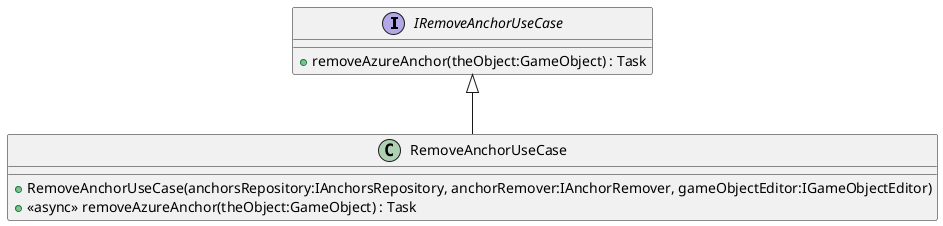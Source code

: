 @startuml
interface IRemoveAnchorUseCase {
    + removeAzureAnchor(theObject:GameObject) : Task
}
class RemoveAnchorUseCase {
    + RemoveAnchorUseCase(anchorsRepository:IAnchorsRepository, anchorRemover:IAnchorRemover, gameObjectEditor:IGameObjectEditor)
    + <<async>> removeAzureAnchor(theObject:GameObject) : Task
}
IRemoveAnchorUseCase <|-- RemoveAnchorUseCase
@enduml
